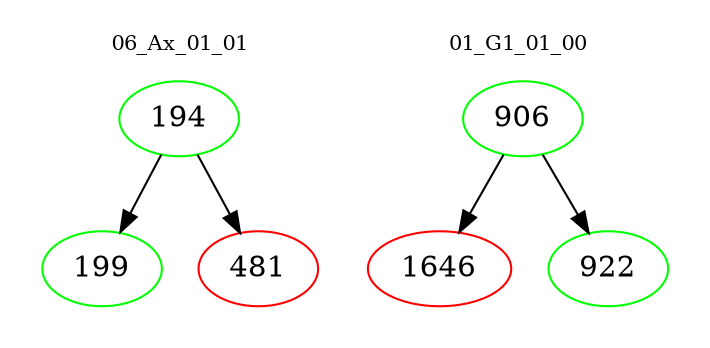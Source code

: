 digraph{
subgraph cluster_0 {
color = white
label = "06_Ax_01_01";
fontsize=10;
T0_194 [label="194", color="green"]
T0_194 -> T0_199 [color="black"]
T0_199 [label="199", color="green"]
T0_194 -> T0_481 [color="black"]
T0_481 [label="481", color="red"]
}
subgraph cluster_1 {
color = white
label = "01_G1_01_00";
fontsize=10;
T1_906 [label="906", color="green"]
T1_906 -> T1_1646 [color="black"]
T1_1646 [label="1646", color="red"]
T1_906 -> T1_922 [color="black"]
T1_922 [label="922", color="green"]
}
}
